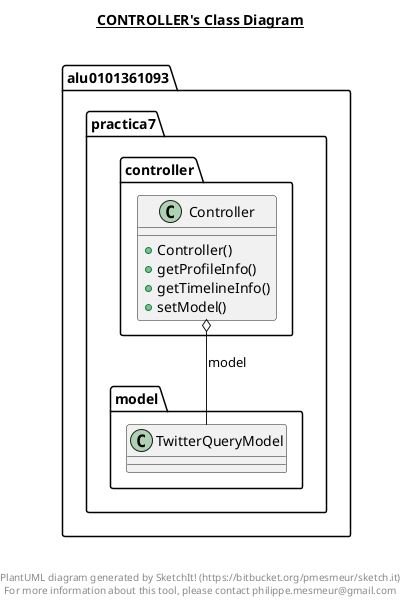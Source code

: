 @startuml

title __CONTROLLER's Class Diagram__\n

  namespace alu0101361093.practica7.controller {
    class alu0101361093.practica7.controller.Controller {
        + Controller()
        + getProfileInfo()
        + getTimelineInfo()
        + setModel()
    }
  }
  

  alu0101361093.practica7.controller.Controller o-- alu0101361093.practica7.model.TwitterQueryModel : model


right footer


PlantUML diagram generated by SketchIt! (https://bitbucket.org/pmesmeur/sketch.it)
For more information about this tool, please contact philippe.mesmeur@gmail.com
endfooter

@enduml
